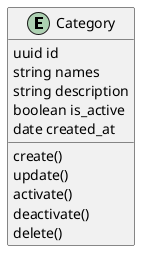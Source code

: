 @startuml

entity Category

Category : uuid id
Category : string names
Category : string description
Category : boolean is_active
Category : date created_at

Category : create()
Category : update()
Category : activate()
Category : deactivate()
Category : delete()

@enduml